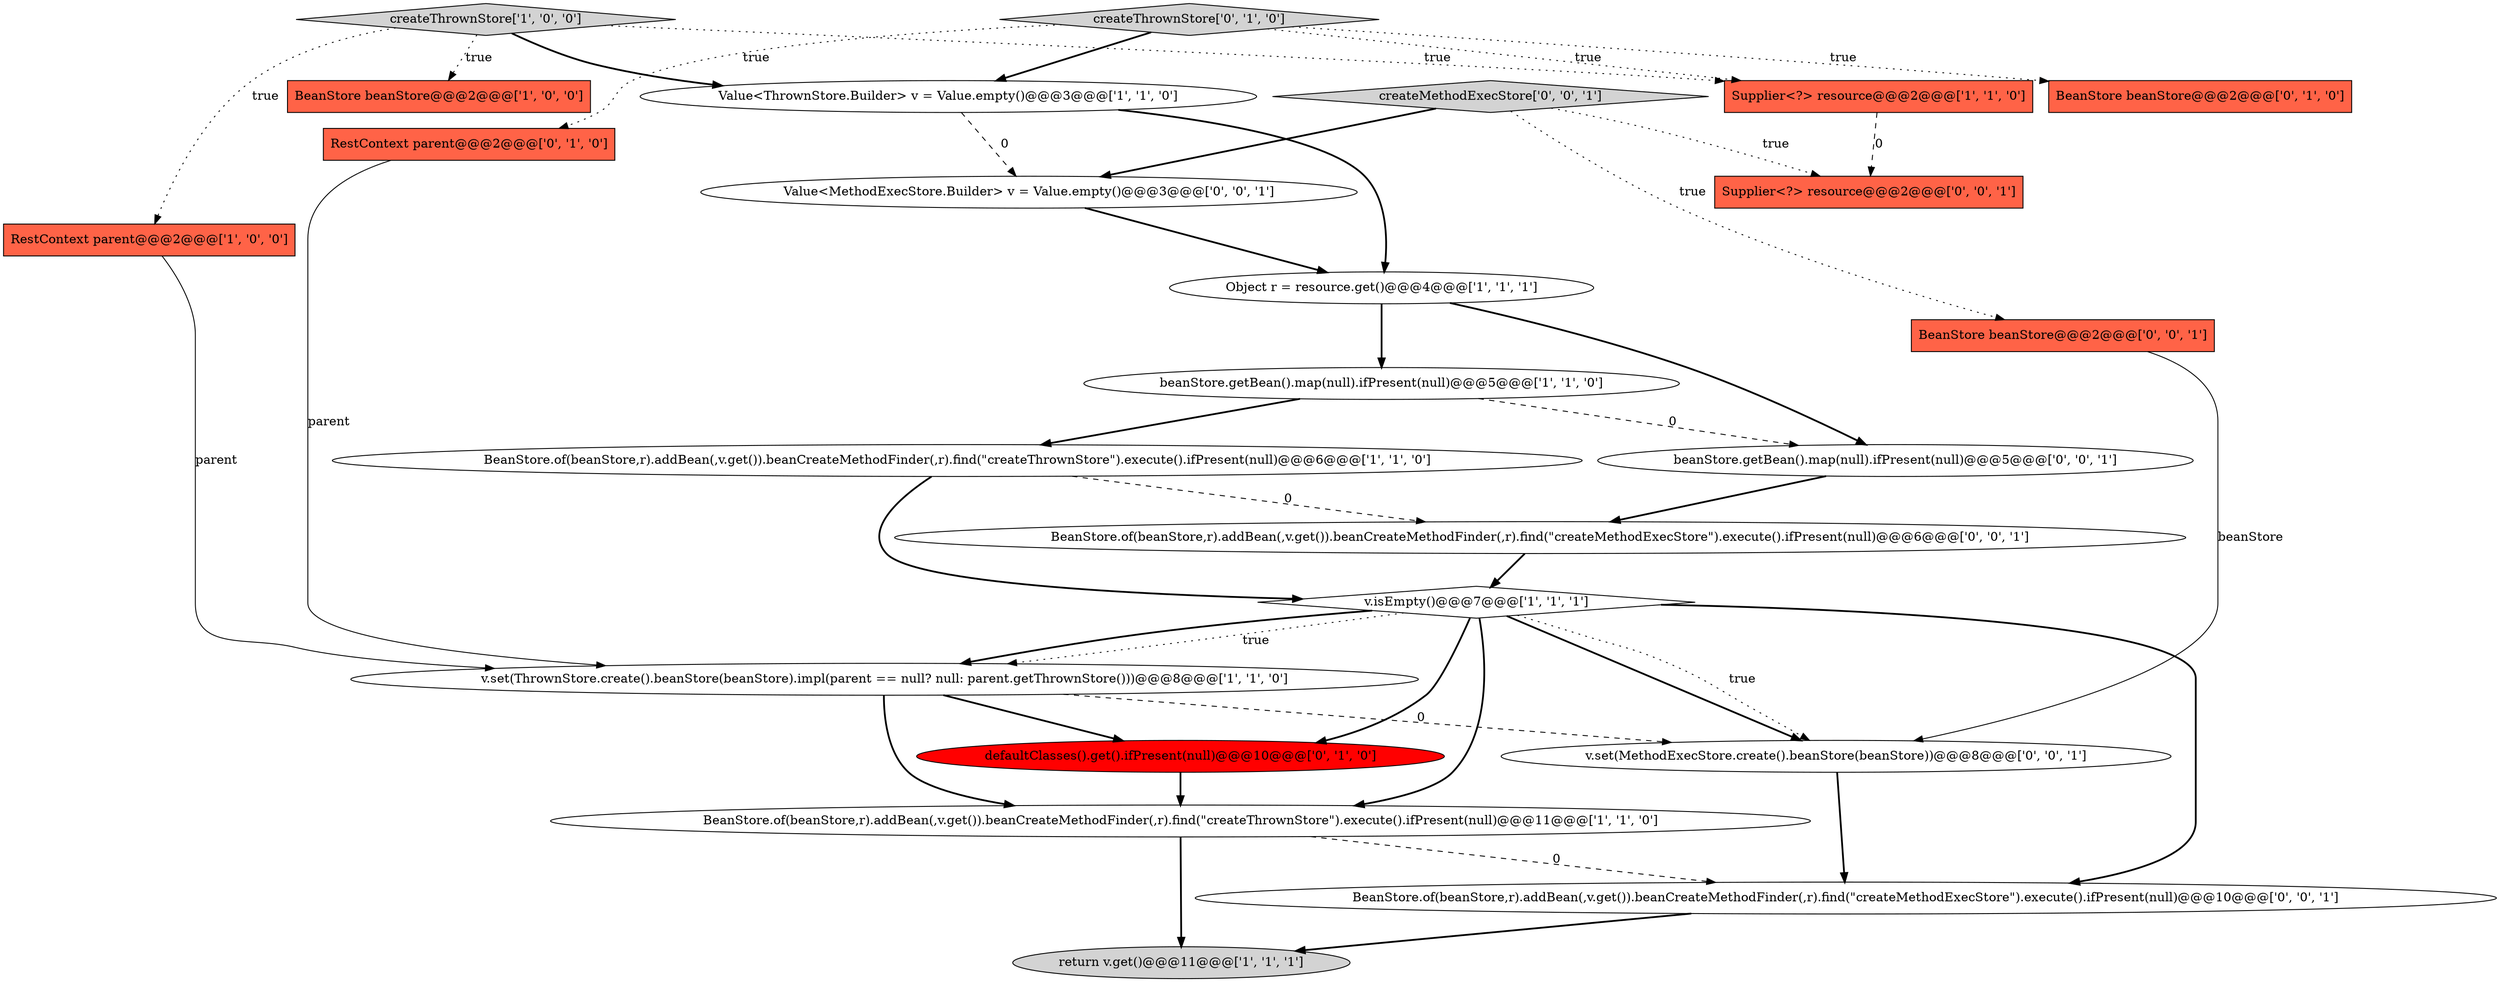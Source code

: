 digraph {
16 [style = filled, label = "BeanStore.of(beanStore,r).addBean(,v.get()).beanCreateMethodFinder(,r).find(\"createMethodExecStore\").execute().ifPresent(null)@@@6@@@['0', '0', '1']", fillcolor = white, shape = ellipse image = "AAA0AAABBB3BBB"];
19 [style = filled, label = "BeanStore beanStore@@@2@@@['0', '0', '1']", fillcolor = tomato, shape = box image = "AAA0AAABBB3BBB"];
10 [style = filled, label = "Supplier<?> resource@@@2@@@['1', '1', '0']", fillcolor = tomato, shape = box image = "AAA0AAABBB1BBB"];
21 [style = filled, label = "BeanStore.of(beanStore,r).addBean(,v.get()).beanCreateMethodFinder(,r).find(\"createMethodExecStore\").execute().ifPresent(null)@@@10@@@['0', '0', '1']", fillcolor = white, shape = ellipse image = "AAA0AAABBB3BBB"];
9 [style = filled, label = "v.set(ThrownStore.create().beanStore(beanStore).impl(parent == null? null: parent.getThrownStore()))@@@8@@@['1', '1', '0']", fillcolor = white, shape = ellipse image = "AAA0AAABBB1BBB"];
4 [style = filled, label = "createThrownStore['1', '0', '0']", fillcolor = lightgray, shape = diamond image = "AAA0AAABBB1BBB"];
15 [style = filled, label = "RestContext parent@@@2@@@['0', '1', '0']", fillcolor = tomato, shape = box image = "AAA0AAABBB2BBB"];
23 [style = filled, label = "v.set(MethodExecStore.create().beanStore(beanStore))@@@8@@@['0', '0', '1']", fillcolor = white, shape = ellipse image = "AAA0AAABBB3BBB"];
13 [style = filled, label = "defaultClasses().get().ifPresent(null)@@@10@@@['0', '1', '0']", fillcolor = red, shape = ellipse image = "AAA1AAABBB2BBB"];
14 [style = filled, label = "BeanStore beanStore@@@2@@@['0', '1', '0']", fillcolor = tomato, shape = box image = "AAA0AAABBB2BBB"];
18 [style = filled, label = "beanStore.getBean().map(null).ifPresent(null)@@@5@@@['0', '0', '1']", fillcolor = white, shape = ellipse image = "AAA0AAABBB3BBB"];
8 [style = filled, label = "Object r = resource.get()@@@4@@@['1', '1', '1']", fillcolor = white, shape = ellipse image = "AAA0AAABBB1BBB"];
1 [style = filled, label = "BeanStore.of(beanStore,r).addBean(,v.get()).beanCreateMethodFinder(,r).find(\"createThrownStore\").execute().ifPresent(null)@@@6@@@['1', '1', '0']", fillcolor = white, shape = ellipse image = "AAA0AAABBB1BBB"];
2 [style = filled, label = "beanStore.getBean().map(null).ifPresent(null)@@@5@@@['1', '1', '0']", fillcolor = white, shape = ellipse image = "AAA0AAABBB1BBB"];
17 [style = filled, label = "createMethodExecStore['0', '0', '1']", fillcolor = lightgray, shape = diamond image = "AAA0AAABBB3BBB"];
5 [style = filled, label = "BeanStore.of(beanStore,r).addBean(,v.get()).beanCreateMethodFinder(,r).find(\"createThrownStore\").execute().ifPresent(null)@@@11@@@['1', '1', '0']", fillcolor = white, shape = ellipse image = "AAA0AAABBB1BBB"];
22 [style = filled, label = "Value<MethodExecStore.Builder> v = Value.empty()@@@3@@@['0', '0', '1']", fillcolor = white, shape = ellipse image = "AAA0AAABBB3BBB"];
11 [style = filled, label = "return v.get()@@@11@@@['1', '1', '1']", fillcolor = lightgray, shape = ellipse image = "AAA0AAABBB1BBB"];
0 [style = filled, label = "BeanStore beanStore@@@2@@@['1', '0', '0']", fillcolor = tomato, shape = box image = "AAA0AAABBB1BBB"];
6 [style = filled, label = "v.isEmpty()@@@7@@@['1', '1', '1']", fillcolor = white, shape = diamond image = "AAA0AAABBB1BBB"];
7 [style = filled, label = "RestContext parent@@@2@@@['1', '0', '0']", fillcolor = tomato, shape = box image = "AAA0AAABBB1BBB"];
3 [style = filled, label = "Value<ThrownStore.Builder> v = Value.empty()@@@3@@@['1', '1', '0']", fillcolor = white, shape = ellipse image = "AAA0AAABBB1BBB"];
20 [style = filled, label = "Supplier<?> resource@@@2@@@['0', '0', '1']", fillcolor = tomato, shape = box image = "AAA0AAABBB3BBB"];
12 [style = filled, label = "createThrownStore['0', '1', '0']", fillcolor = lightgray, shape = diamond image = "AAA0AAABBB2BBB"];
17->20 [style = dotted, label="true"];
4->3 [style = bold, label=""];
4->10 [style = dotted, label="true"];
2->1 [style = bold, label=""];
8->18 [style = bold, label=""];
6->23 [style = bold, label=""];
16->6 [style = bold, label=""];
6->21 [style = bold, label=""];
4->0 [style = dotted, label="true"];
12->15 [style = dotted, label="true"];
6->23 [style = dotted, label="true"];
4->7 [style = dotted, label="true"];
3->22 [style = dashed, label="0"];
17->22 [style = bold, label=""];
9->23 [style = dashed, label="0"];
7->9 [style = solid, label="parent"];
22->8 [style = bold, label=""];
12->14 [style = dotted, label="true"];
6->5 [style = bold, label=""];
19->23 [style = solid, label="beanStore"];
1->6 [style = bold, label=""];
12->10 [style = dotted, label="true"];
8->2 [style = bold, label=""];
23->21 [style = bold, label=""];
21->11 [style = bold, label=""];
6->9 [style = dotted, label="true"];
1->16 [style = dashed, label="0"];
3->8 [style = bold, label=""];
6->13 [style = bold, label=""];
17->19 [style = dotted, label="true"];
2->18 [style = dashed, label="0"];
13->5 [style = bold, label=""];
9->5 [style = bold, label=""];
5->21 [style = dashed, label="0"];
15->9 [style = solid, label="parent"];
10->20 [style = dashed, label="0"];
5->11 [style = bold, label=""];
12->3 [style = bold, label=""];
6->9 [style = bold, label=""];
9->13 [style = bold, label=""];
18->16 [style = bold, label=""];
}
